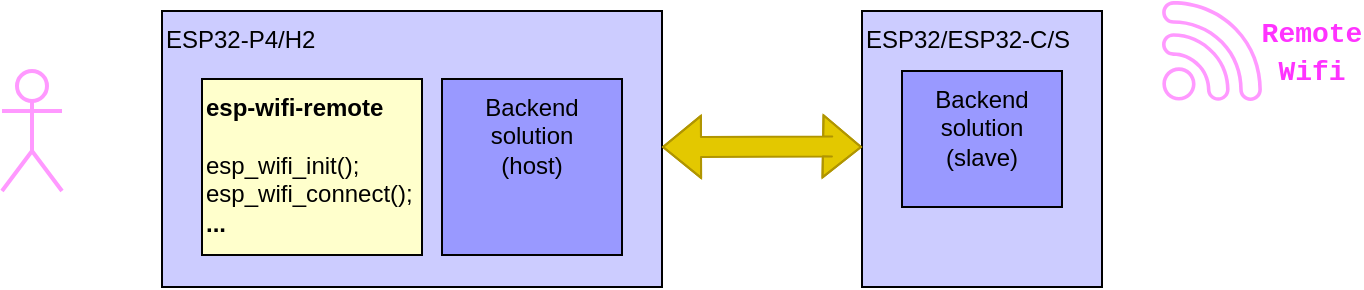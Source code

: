 <mxfile>
    <diagram id="7W33uEh9ZzW-GppHaLwA" name="Page-1">
        <mxGraphModel dx="1086" dy="664" grid="1" gridSize="10" guides="1" tooltips="1" connect="1" arrows="1" fold="1" page="1" pageScale="1" pageWidth="850" pageHeight="1100" math="0" shadow="0">
            <root>
                <mxCell id="0"/>
                <mxCell id="1" parent="0"/>
                <mxCell id="2" value="ESP32-P4/H2" style="rounded=0;whiteSpace=wrap;html=1;align=left;verticalAlign=top;fillColor=#CCCCFF;fontColor=#000000;" parent="1" vertex="1">
                    <mxGeometry x="100" y="242.5" width="250" height="138" as="geometry"/>
                </mxCell>
                <mxCell id="3" value="&lt;font style=&quot;font-size: 12px;&quot;&gt;&lt;b&gt;esp-wifi-remote&lt;/b&gt;&lt;br&gt;&lt;br&gt;esp_wifi_init();&lt;br&gt;esp_wifi_connect();&lt;br&gt;&lt;b&gt;...&lt;/b&gt;&lt;br&gt;&lt;/font&gt;" style="rounded=0;whiteSpace=wrap;html=1;fillColor=#FFFFCC;fontColor=#000000;align=left;verticalAlign=top;" parent="1" vertex="1">
                    <mxGeometry x="120" y="276.5" width="110" height="88" as="geometry"/>
                </mxCell>
                <mxCell id="21" value="ESP32/ESP32-C/S" style="rounded=0;whiteSpace=wrap;html=1;align=left;verticalAlign=top;fillColor=#CCCCFF;fontColor=#000000;" parent="1" vertex="1">
                    <mxGeometry x="450" y="242.5" width="120" height="138" as="geometry"/>
                </mxCell>
                <mxCell id="30" value="&lt;br&gt;" style="shape=flexArrow;endArrow=classic;startArrow=classic;html=1;fillColor=#e3c800;strokeColor=#B09500;fontSize=14;" parent="1" edge="1">
                    <mxGeometry width="100" height="100" relative="1" as="geometry">
                        <mxPoint x="350" y="310.5" as="sourcePoint"/>
                        <mxPoint x="450" y="310.5" as="targetPoint"/>
                        <mxPoint as="offset"/>
                        <Array as="points">
                            <mxPoint x="435" y="310.25"/>
                        </Array>
                    </mxGeometry>
                </mxCell>
                <mxCell id="33" value="" style="sketch=0;pointerEvents=1;shadow=0;dashed=0;html=1;strokeColor=none;fillColor=#FF99FF;aspect=fixed;labelPosition=center;verticalLabelPosition=bottom;verticalAlign=top;align=center;outlineConnect=0;shape=mxgraph.vvd.wi_fi;strokeWidth=2;" parent="1" vertex="1">
                    <mxGeometry x="600" y="237.5" width="50" height="50" as="geometry"/>
                </mxCell>
                <mxCell id="36" value="Backend solution&lt;br&gt;(host)" style="rounded=0;whiteSpace=wrap;html=1;align=center;verticalAlign=top;fillColor=#9999FF;fontColor=#000000;" parent="1" vertex="1">
                    <mxGeometry x="240" y="276.5" width="90" height="88" as="geometry"/>
                </mxCell>
                <mxCell id="39" value="Backend solution&lt;br&gt;(slave)" style="rounded=0;whiteSpace=wrap;html=1;align=center;verticalAlign=top;fillColor=#9999FF;fontColor=#000000;" parent="1" vertex="1">
                    <mxGeometry x="470" y="272.5" width="80" height="68" as="geometry"/>
                </mxCell>
                <mxCell id="65" value="" style="shape=umlActor;verticalLabelPosition=bottom;verticalAlign=top;html=1;outlineConnect=0;fontSize=12;fontColor=#000000;fillColor=none;strokeWidth=2;strokeColor=#FF99FF;" parent="1" vertex="1">
                    <mxGeometry x="20" y="272.5" width="30" height="60" as="geometry"/>
                </mxCell>
                <mxCell id="70" value="&lt;div style=&quot;font-family: Consolas, &amp;quot;Courier New&amp;quot;, monospace; font-size: 14px; line-height: 19px;&quot;&gt;&lt;font color=&quot;#ff33ff&quot;&gt;&lt;b&gt;Remote&lt;/b&gt;&lt;/font&gt;&lt;/div&gt;&lt;div style=&quot;font-family: Consolas, &amp;quot;Courier New&amp;quot;, monospace; font-size: 14px; line-height: 19px;&quot;&gt;&lt;font color=&quot;#ff33ff&quot;&gt;&lt;b&gt;Wifi&lt;/b&gt;&lt;/font&gt;&lt;/div&gt;" style="text;html=1;strokeColor=none;fillColor=none;align=center;verticalAlign=middle;whiteSpace=wrap;rounded=0;strokeWidth=2;fontSize=12;fontColor=#000000;" parent="1" vertex="1">
                    <mxGeometry x="650" y="240" width="50" height="45" as="geometry"/>
                </mxCell>
            </root>
        </mxGraphModel>
    </diagram>
</mxfile>
